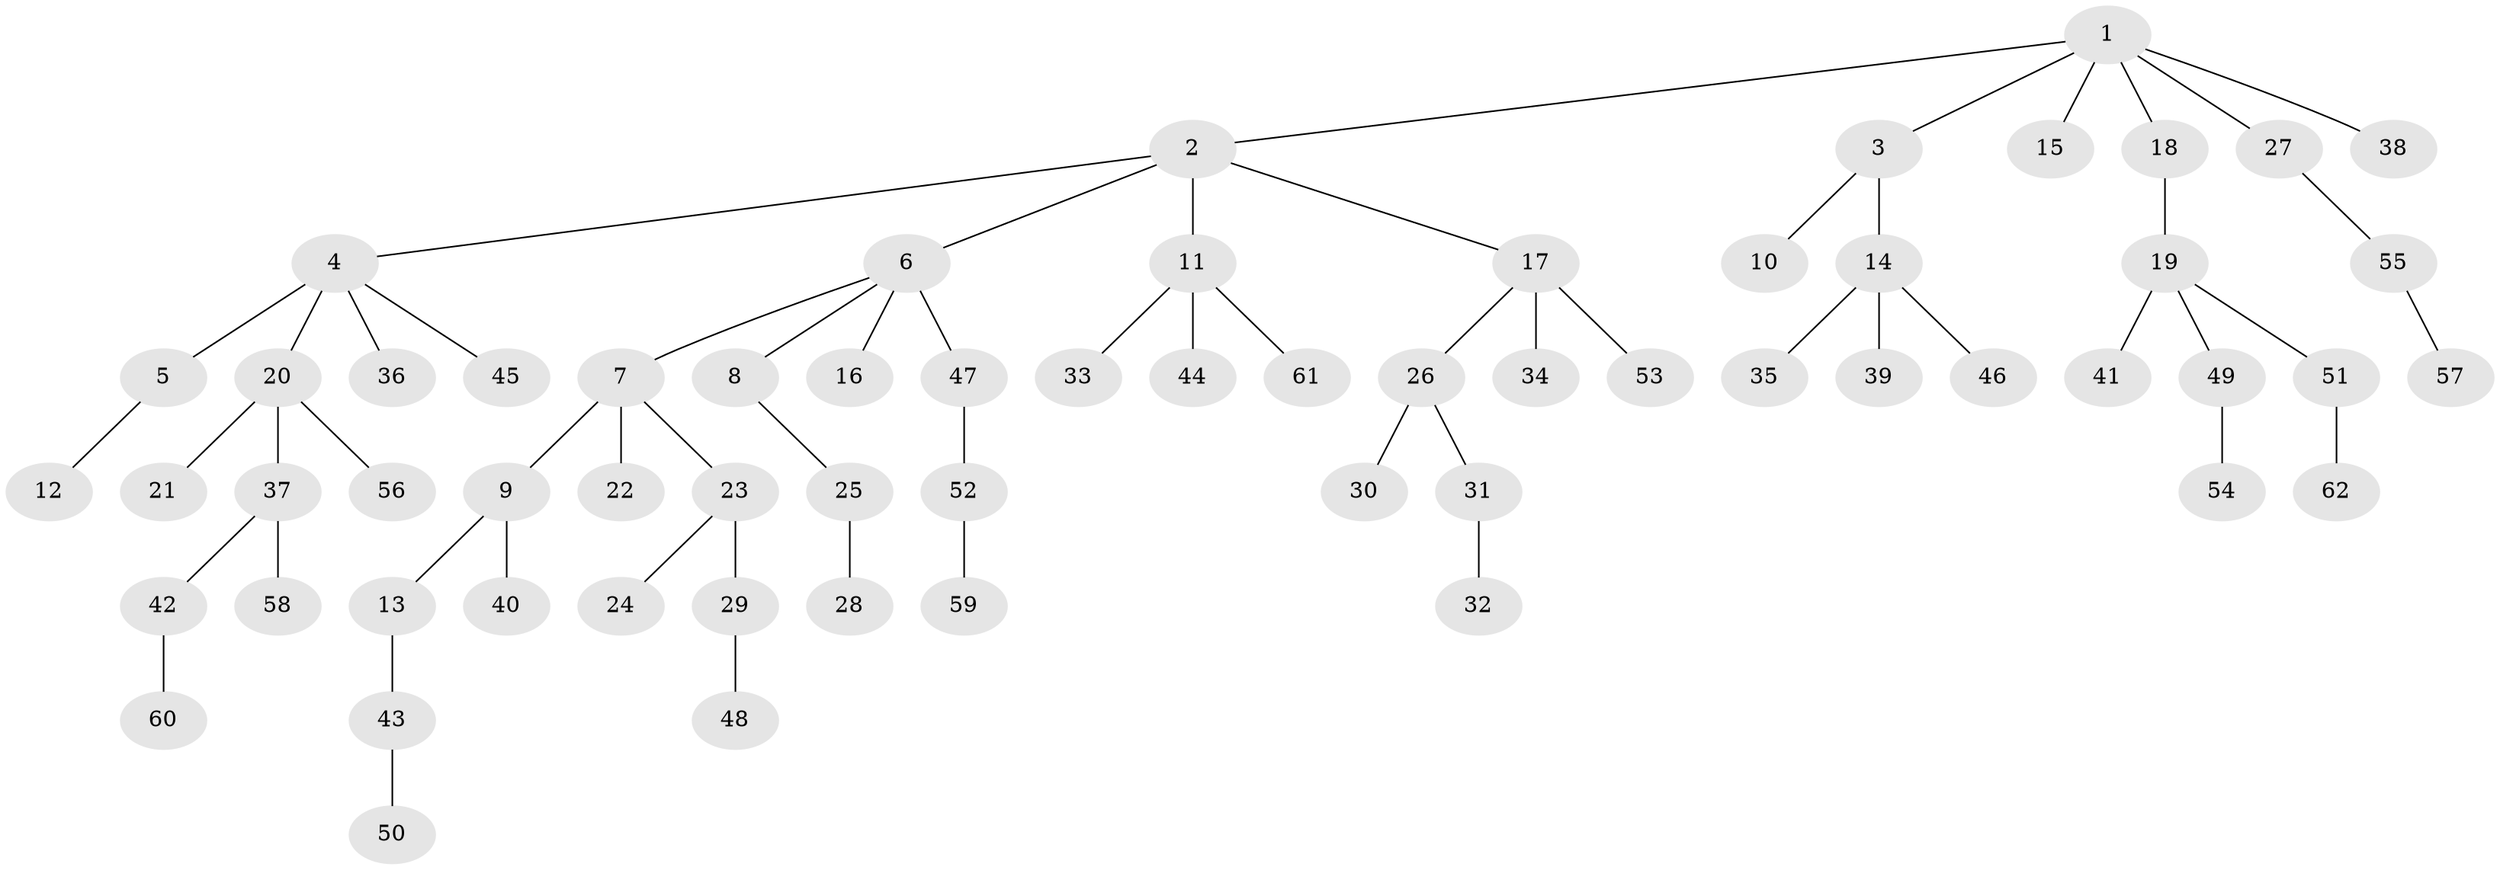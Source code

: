 // original degree distribution, {7: 0.02459016393442623, 6: 0.01639344262295082, 1: 0.48360655737704916, 2: 0.28688524590163933, 5: 0.02459016393442623, 3: 0.12295081967213115, 4: 0.040983606557377046}
// Generated by graph-tools (version 1.1) at 2025/36/03/09/25 02:36:45]
// undirected, 62 vertices, 61 edges
graph export_dot {
graph [start="1"]
  node [color=gray90,style=filled];
  1;
  2;
  3;
  4;
  5;
  6;
  7;
  8;
  9;
  10;
  11;
  12;
  13;
  14;
  15;
  16;
  17;
  18;
  19;
  20;
  21;
  22;
  23;
  24;
  25;
  26;
  27;
  28;
  29;
  30;
  31;
  32;
  33;
  34;
  35;
  36;
  37;
  38;
  39;
  40;
  41;
  42;
  43;
  44;
  45;
  46;
  47;
  48;
  49;
  50;
  51;
  52;
  53;
  54;
  55;
  56;
  57;
  58;
  59;
  60;
  61;
  62;
  1 -- 2 [weight=1.0];
  1 -- 3 [weight=1.0];
  1 -- 15 [weight=1.0];
  1 -- 18 [weight=1.0];
  1 -- 27 [weight=1.0];
  1 -- 38 [weight=1.0];
  2 -- 4 [weight=1.0];
  2 -- 6 [weight=1.0];
  2 -- 11 [weight=1.0];
  2 -- 17 [weight=1.0];
  3 -- 10 [weight=1.0];
  3 -- 14 [weight=4.0];
  4 -- 5 [weight=2.0];
  4 -- 20 [weight=1.0];
  4 -- 36 [weight=1.0];
  4 -- 45 [weight=1.0];
  5 -- 12 [weight=1.0];
  6 -- 7 [weight=1.0];
  6 -- 8 [weight=1.0];
  6 -- 16 [weight=1.0];
  6 -- 47 [weight=2.0];
  7 -- 9 [weight=2.0];
  7 -- 22 [weight=1.0];
  7 -- 23 [weight=1.0];
  8 -- 25 [weight=1.0];
  9 -- 13 [weight=1.0];
  9 -- 40 [weight=1.0];
  11 -- 33 [weight=1.0];
  11 -- 44 [weight=2.0];
  11 -- 61 [weight=1.0];
  13 -- 43 [weight=1.0];
  14 -- 35 [weight=1.0];
  14 -- 39 [weight=1.0];
  14 -- 46 [weight=1.0];
  17 -- 26 [weight=1.0];
  17 -- 34 [weight=1.0];
  17 -- 53 [weight=2.0];
  18 -- 19 [weight=2.0];
  19 -- 41 [weight=1.0];
  19 -- 49 [weight=1.0];
  19 -- 51 [weight=1.0];
  20 -- 21 [weight=1.0];
  20 -- 37 [weight=1.0];
  20 -- 56 [weight=1.0];
  23 -- 24 [weight=1.0];
  23 -- 29 [weight=1.0];
  25 -- 28 [weight=1.0];
  26 -- 30 [weight=1.0];
  26 -- 31 [weight=1.0];
  27 -- 55 [weight=1.0];
  29 -- 48 [weight=2.0];
  31 -- 32 [weight=2.0];
  37 -- 42 [weight=1.0];
  37 -- 58 [weight=1.0];
  42 -- 60 [weight=1.0];
  43 -- 50 [weight=2.0];
  47 -- 52 [weight=1.0];
  49 -- 54 [weight=2.0];
  51 -- 62 [weight=1.0];
  52 -- 59 [weight=1.0];
  55 -- 57 [weight=1.0];
}
